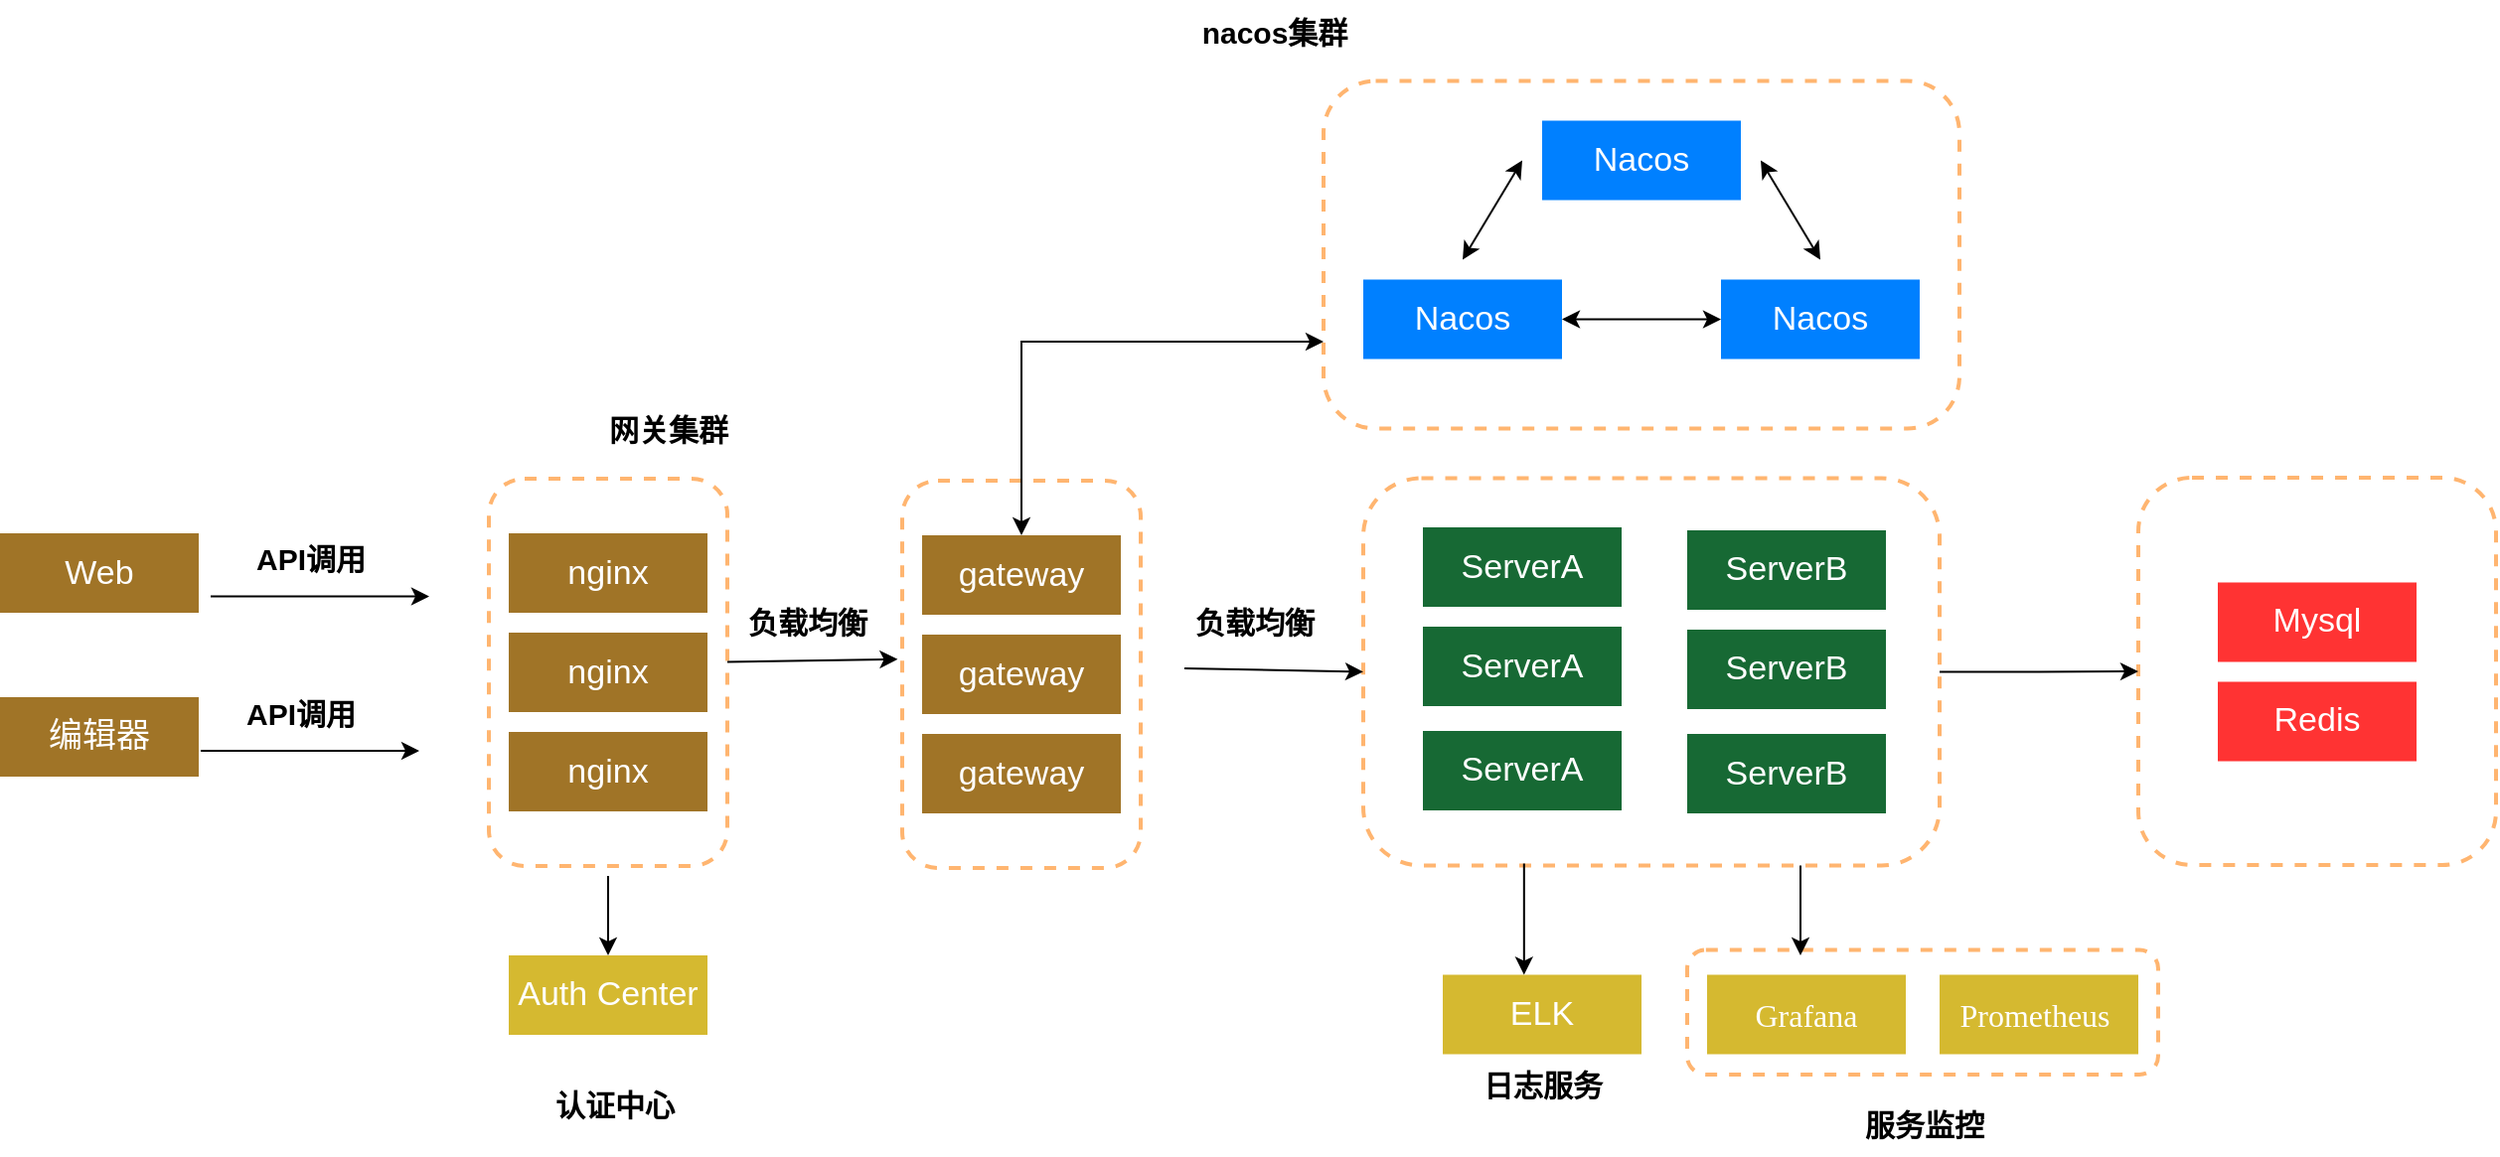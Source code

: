 <mxfile version="24.5.5" type="github">
  <diagram name="第 1 页" id="CDN1awkTx7iHZSeHB25q">
    <mxGraphModel dx="1551" dy="1553" grid="1" gridSize="10" guides="1" tooltips="1" connect="1" arrows="1" fold="1" page="1" pageScale="1" pageWidth="827" pageHeight="1169" math="0" shadow="0">
      <root>
        <mxCell id="0" />
        <mxCell id="1" parent="0" />
        <mxCell id="YpanblVg95gVwMK05n6i-53" value="" style="rounded=1;whiteSpace=wrap;html=1;dashed=1;strokeColor=#FFB570;strokeWidth=2;" vertex="1" parent="1">
          <mxGeometry x="493" y="467.25" width="237" height="62.75" as="geometry" />
        </mxCell>
        <mxCell id="YpanblVg95gVwMK05n6i-47" value="" style="rounded=1;whiteSpace=wrap;html=1;dashed=1;strokeColor=#FFB570;strokeWidth=2;container=0;" vertex="1" parent="1">
          <mxGeometry x="98" y="231" width="120" height="195" as="geometry" />
        </mxCell>
        <mxCell id="YpanblVg95gVwMK05n6i-1" value="" style="rounded=1;whiteSpace=wrap;html=1;dashed=1;strokeColor=#FFB570;strokeWidth=2;" vertex="1" parent="1">
          <mxGeometry x="720" y="229.5" width="180" height="195" as="geometry" />
        </mxCell>
        <mxCell id="YpanblVg95gVwMK05n6i-7" value="" style="endArrow=classic;startArrow=classic;html=1;rounded=0;entryX=0;entryY=0.75;entryDx=0;entryDy=0;" edge="1" parent="1" source="YpanblVg95gVwMK05n6i-4" target="YpanblVg95gVwMK05n6i-18">
          <mxGeometry width="50" height="50" relative="1" as="geometry">
            <mxPoint x="230" y="289.75" as="sourcePoint" />
            <mxPoint x="280" y="239.75" as="targetPoint" />
            <Array as="points">
              <mxPoint x="158" y="161" />
            </Array>
          </mxGeometry>
        </mxCell>
        <mxCell id="YpanblVg95gVwMK05n6i-8" value="" style="endArrow=classic;html=1;rounded=0;" edge="1" parent="1">
          <mxGeometry width="50" height="50" relative="1" as="geometry">
            <mxPoint x="-250" y="289.25" as="sourcePoint" />
            <mxPoint x="-140" y="289.25" as="targetPoint" />
          </mxGeometry>
        </mxCell>
        <mxCell id="YpanblVg95gVwMK05n6i-9" value="API调用" style="text;html=1;align=center;verticalAlign=middle;resizable=0;points=[];autosize=1;strokeColor=none;fillColor=none;strokeWidth=3;fontSize=15;fontStyle=1" vertex="1" parent="1">
          <mxGeometry x="-240" y="254.75" width="80" height="30" as="geometry" />
        </mxCell>
        <mxCell id="YpanblVg95gVwMK05n6i-10" value="网关集群" style="text;html=1;align=center;verticalAlign=middle;resizable=0;points=[];autosize=1;strokeColor=none;fillColor=none;strokeWidth=3;fontSize=15;fontStyle=1" vertex="1" parent="1">
          <mxGeometry x="-60" y="190" width="80" height="30" as="geometry" />
        </mxCell>
        <mxCell id="YpanblVg95gVwMK05n6i-11" value="nacos集群" style="text;html=1;align=center;verticalAlign=middle;resizable=0;points=[];autosize=1;strokeColor=none;fillColor=none;strokeWidth=3;fontSize=15;fontStyle=1" vertex="1" parent="1">
          <mxGeometry x="235" y="-10.25" width="100" height="30" as="geometry" />
        </mxCell>
        <mxCell id="YpanblVg95gVwMK05n6i-12" style="edgeStyle=orthogonalEdgeStyle;rounded=0;orthogonalLoop=1;jettySize=auto;html=1;entryX=0;entryY=0.5;entryDx=0;entryDy=0;" edge="1" parent="1" source="YpanblVg95gVwMK05n6i-13" target="YpanblVg95gVwMK05n6i-1">
          <mxGeometry relative="1" as="geometry" />
        </mxCell>
        <mxCell id="YpanblVg95gVwMK05n6i-13" value="" style="rounded=1;whiteSpace=wrap;html=1;dashed=1;strokeColor=#FFB570;strokeWidth=2;" vertex="1" parent="1">
          <mxGeometry x="330" y="229.75" width="290" height="195" as="geometry" />
        </mxCell>
        <mxCell id="YpanblVg95gVwMK05n6i-14" value="&lt;font color=&quot;#ffffff&quot;&gt;ServerA&lt;/font&gt;" style="rounded=0;whiteSpace=wrap;html=1;fillColor=#176934;fontSize=17;strokeColor=none;" vertex="1" parent="1">
          <mxGeometry x="360" y="254.5" width="100" height="40" as="geometry" />
        </mxCell>
        <mxCell id="YpanblVg95gVwMK05n6i-15" value="&lt;font color=&quot;#ffffff&quot;&gt;ServerA&lt;/font&gt;" style="rounded=0;whiteSpace=wrap;html=1;fillColor=#176934;fontSize=17;strokeColor=none;" vertex="1" parent="1">
          <mxGeometry x="360" y="304.5" width="100" height="40" as="geometry" />
        </mxCell>
        <mxCell id="YpanblVg95gVwMK05n6i-16" value="&lt;font color=&quot;#ffffff&quot;&gt;ServerA&lt;/font&gt;" style="rounded=0;whiteSpace=wrap;html=1;fillColor=#176934;fontSize=17;strokeColor=none;" vertex="1" parent="1">
          <mxGeometry x="360" y="357" width="100" height="40" as="geometry" />
        </mxCell>
        <mxCell id="YpanblVg95gVwMK05n6i-17" value="" style="group" vertex="1" connectable="0" parent="1">
          <mxGeometry x="310" y="29.75" width="320" height="175" as="geometry" />
        </mxCell>
        <mxCell id="YpanblVg95gVwMK05n6i-18" value="" style="rounded=1;whiteSpace=wrap;html=1;dashed=1;strokeColor=#FFB570;strokeWidth=2;" vertex="1" parent="YpanblVg95gVwMK05n6i-17">
          <mxGeometry width="320" height="175" as="geometry" />
        </mxCell>
        <mxCell id="YpanblVg95gVwMK05n6i-19" value="&lt;font color=&quot;#ffffff&quot; style=&quot;font-size: 17px;&quot;&gt;Nacos&lt;/font&gt;" style="rounded=0;whiteSpace=wrap;html=1;fillColor=#0080ff;fontSize=17;strokeColor=none;" vertex="1" parent="YpanblVg95gVwMK05n6i-17">
          <mxGeometry x="110" y="20" width="100" height="40" as="geometry" />
        </mxCell>
        <mxCell id="YpanblVg95gVwMK05n6i-20" value="&lt;font color=&quot;#ffffff&quot; style=&quot;font-size: 17px;&quot;&gt;Nacos&lt;/font&gt;" style="rounded=0;whiteSpace=wrap;html=1;fillColor=#0080ff;fontSize=17;strokeColor=none;" vertex="1" parent="YpanblVg95gVwMK05n6i-17">
          <mxGeometry x="200" y="100" width="100" height="40" as="geometry" />
        </mxCell>
        <mxCell id="YpanblVg95gVwMK05n6i-21" value="&lt;font color=&quot;#ffffff&quot; style=&quot;font-size: 17px;&quot;&gt;Nacos&lt;/font&gt;" style="rounded=0;whiteSpace=wrap;html=1;fillColor=#0080ff;fontSize=17;strokeColor=none;" vertex="1" parent="YpanblVg95gVwMK05n6i-17">
          <mxGeometry x="20" y="100" width="100" height="40" as="geometry" />
        </mxCell>
        <mxCell id="YpanblVg95gVwMK05n6i-22" value="" style="endArrow=classic;startArrow=classic;html=1;rounded=0;" edge="1" parent="YpanblVg95gVwMK05n6i-17">
          <mxGeometry width="50" height="50" relative="1" as="geometry">
            <mxPoint x="70" y="90" as="sourcePoint" />
            <mxPoint x="100" y="40" as="targetPoint" />
          </mxGeometry>
        </mxCell>
        <mxCell id="YpanblVg95gVwMK05n6i-23" value="" style="endArrow=classic;startArrow=classic;html=1;rounded=0;" edge="1" parent="YpanblVg95gVwMK05n6i-17">
          <mxGeometry width="50" height="50" relative="1" as="geometry">
            <mxPoint x="250" y="90" as="sourcePoint" />
            <mxPoint x="220" y="40" as="targetPoint" />
          </mxGeometry>
        </mxCell>
        <mxCell id="YpanblVg95gVwMK05n6i-24" value="" style="endArrow=classic;startArrow=classic;html=1;rounded=0;" edge="1" parent="YpanblVg95gVwMK05n6i-17">
          <mxGeometry width="50" height="50" relative="1" as="geometry">
            <mxPoint x="200" y="120" as="sourcePoint" />
            <mxPoint x="120" y="120" as="targetPoint" />
          </mxGeometry>
        </mxCell>
        <mxCell id="YpanblVg95gVwMK05n6i-25" value="" style="endArrow=classic;html=1;rounded=0;entryX=0;entryY=0.5;entryDx=0;entryDy=0;" edge="1" parent="1" target="YpanblVg95gVwMK05n6i-13">
          <mxGeometry width="50" height="50" relative="1" as="geometry">
            <mxPoint x="240" y="325.5" as="sourcePoint" />
            <mxPoint x="350" y="325.5" as="targetPoint" />
          </mxGeometry>
        </mxCell>
        <mxCell id="YpanblVg95gVwMK05n6i-26" value="&lt;font color=&quot;#ffffff&quot;&gt;Auth Center&lt;/font&gt;" style="rounded=0;whiteSpace=wrap;html=1;fillColor=#d5b930;fontSize=17;strokeColor=none;" vertex="1" parent="1">
          <mxGeometry x="-100" y="470" width="100" height="40" as="geometry" />
        </mxCell>
        <mxCell id="YpanblVg95gVwMK05n6i-27" value="" style="endArrow=classic;html=1;rounded=0;entryX=0.5;entryY=0;entryDx=0;entryDy=0;" edge="1" parent="1" target="YpanblVg95gVwMK05n6i-26">
          <mxGeometry width="50" height="50" relative="1" as="geometry">
            <mxPoint x="-50" y="430" as="sourcePoint" />
            <mxPoint x="-20" y="338" as="targetPoint" />
          </mxGeometry>
        </mxCell>
        <mxCell id="YpanblVg95gVwMK05n6i-28" value="认证中心" style="text;html=1;align=center;verticalAlign=middle;resizable=0;points=[];autosize=1;strokeColor=none;fillColor=none;strokeWidth=3;fontSize=15;fontStyle=1" vertex="1" parent="1">
          <mxGeometry x="-87" y="530" width="80" height="30" as="geometry" />
        </mxCell>
        <mxCell id="YpanblVg95gVwMK05n6i-29" value="&lt;font color=&quot;#ffffff&quot;&gt;ELK&lt;/font&gt;" style="rounded=0;whiteSpace=wrap;html=1;fillColor=#d5b930;fontSize=17;strokeColor=none;" vertex="1" parent="1">
          <mxGeometry x="370" y="479.75" width="100" height="40" as="geometry" />
        </mxCell>
        <mxCell id="YpanblVg95gVwMK05n6i-30" value="" style="endArrow=classic;html=1;rounded=0;exitX=0.279;exitY=0.995;exitDx=0;exitDy=0;exitPerimeter=0;entryX=0.409;entryY=0;entryDx=0;entryDy=0;entryPerimeter=0;" edge="1" parent="1" source="YpanblVg95gVwMK05n6i-13" target="YpanblVg95gVwMK05n6i-29">
          <mxGeometry width="50" height="50" relative="1" as="geometry">
            <mxPoint x="180" y="434.75" as="sourcePoint" />
            <mxPoint x="420" y="479.75" as="targetPoint" />
          </mxGeometry>
        </mxCell>
        <mxCell id="YpanblVg95gVwMK05n6i-31" value="日志服务" style="text;html=1;align=center;verticalAlign=middle;resizable=0;points=[];autosize=1;strokeColor=none;fillColor=none;strokeWidth=3;fontSize=15;fontStyle=1" vertex="1" parent="1">
          <mxGeometry x="380" y="519.75" width="80" height="30" as="geometry" />
        </mxCell>
        <mxCell id="YpanblVg95gVwMK05n6i-32" value="&lt;span style=&quot;font-size:12.0pt;mso-bidi-font-size:&lt;br/&gt;11.0pt;line-height:150%;font-family:&amp;quot;Times New Roman&amp;quot;,serif;mso-fareast-font-family:&lt;br/&gt;宋体;mso-bidi-theme-font:minor-bidi;mso-font-kerning:1.0pt;mso-ansi-language:&lt;br/&gt;EN-US;mso-fareast-language:ZH-CN;mso-bidi-language:AR-SA&quot; lang=&quot;EN-US&quot;&gt;Grafana&lt;/span&gt;" style="rounded=0;whiteSpace=wrap;html=1;fillColor=#d5b930;fontSize=17;strokeColor=none;fontColor=#FFFFFF;" vertex="1" parent="1">
          <mxGeometry x="503" y="479.75" width="100" height="40" as="geometry" />
        </mxCell>
        <mxCell id="YpanblVg95gVwMK05n6i-33" value="" style="endArrow=classic;html=1;rounded=0;exitX=0.279;exitY=0.995;exitDx=0;exitDy=0;exitPerimeter=0;" edge="1" parent="1">
          <mxGeometry width="50" height="50" relative="1" as="geometry">
            <mxPoint x="550" y="424.75" as="sourcePoint" />
            <mxPoint x="550" y="470" as="targetPoint" />
          </mxGeometry>
        </mxCell>
        <mxCell id="YpanblVg95gVwMK05n6i-34" value="服务监控" style="text;html=1;align=center;verticalAlign=middle;resizable=0;points=[];autosize=1;strokeColor=none;fillColor=none;strokeWidth=3;fontSize=15;fontStyle=1" vertex="1" parent="1">
          <mxGeometry x="571.5" y="540" width="80" height="30" as="geometry" />
        </mxCell>
        <mxCell id="YpanblVg95gVwMK05n6i-35" value="&lt;font color=&quot;#ffffff&quot;&gt;Mysql&lt;/font&gt;" style="rounded=0;whiteSpace=wrap;html=1;fillColor=#FF3333;fontSize=17;strokeColor=none;" vertex="1" parent="1">
          <mxGeometry x="760" y="282.25" width="100" height="40" as="geometry" />
        </mxCell>
        <mxCell id="YpanblVg95gVwMK05n6i-36" value="&lt;font color=&quot;#ffffff&quot;&gt;Redis&lt;/font&gt;" style="rounded=0;whiteSpace=wrap;html=1;fillColor=#FF3333;fontSize=17;strokeColor=none;" vertex="1" parent="1">
          <mxGeometry x="760" y="332.25" width="100" height="40" as="geometry" />
        </mxCell>
        <mxCell id="YpanblVg95gVwMK05n6i-37" value="&lt;font color=&quot;#ffffff&quot;&gt;ServerB&lt;/font&gt;" style="rounded=0;whiteSpace=wrap;html=1;fillColor=#176934;fontSize=17;strokeColor=none;" vertex="1" parent="1">
          <mxGeometry x="493" y="256" width="100" height="40" as="geometry" />
        </mxCell>
        <mxCell id="YpanblVg95gVwMK05n6i-38" value="&lt;font color=&quot;#ffffff&quot;&gt;ServerB&lt;/font&gt;" style="rounded=0;whiteSpace=wrap;html=1;fillColor=#176934;fontSize=17;strokeColor=none;" vertex="1" parent="1">
          <mxGeometry x="493" y="306" width="100" height="40" as="geometry" />
        </mxCell>
        <mxCell id="YpanblVg95gVwMK05n6i-39" value="&lt;font color=&quot;#ffffff&quot;&gt;ServerB&lt;/font&gt;" style="rounded=0;whiteSpace=wrap;html=1;fillColor=#176934;fontSize=17;strokeColor=none;" vertex="1" parent="1">
          <mxGeometry x="493" y="358.5" width="100" height="40" as="geometry" />
        </mxCell>
        <mxCell id="YpanblVg95gVwMK05n6i-3" value="" style="rounded=1;whiteSpace=wrap;html=1;dashed=1;strokeColor=#FFB570;strokeWidth=2;container=0;" vertex="1" parent="1">
          <mxGeometry x="-110" y="230" width="120" height="195" as="geometry" />
        </mxCell>
        <mxCell id="YpanblVg95gVwMK05n6i-4" value="&lt;font color=&quot;#ffffff&quot;&gt;gateway&lt;/font&gt;" style="rounded=0;whiteSpace=wrap;html=1;fillColor=#a07427;fontSize=17;strokeColor=none;container=0;" vertex="1" parent="1">
          <mxGeometry x="108" y="258.5" width="100" height="40" as="geometry" />
        </mxCell>
        <mxCell id="YpanblVg95gVwMK05n6i-5" value="&lt;font color=&quot;#ffffff&quot;&gt;gateway&lt;/font&gt;" style="rounded=0;whiteSpace=wrap;html=1;fillColor=#a07427;fontSize=17;strokeColor=none;container=0;" vertex="1" parent="1">
          <mxGeometry x="108" y="308.5" width="100" height="40" as="geometry" />
        </mxCell>
        <mxCell id="YpanblVg95gVwMK05n6i-6" value="&lt;font color=&quot;#ffffff&quot;&gt;gateway&lt;/font&gt;" style="rounded=0;whiteSpace=wrap;html=1;fillColor=#a07427;fontSize=17;strokeColor=none;container=0;" vertex="1" parent="1">
          <mxGeometry x="108" y="358.5" width="100" height="40" as="geometry" />
        </mxCell>
        <mxCell id="YpanblVg95gVwMK05n6i-40" value="&lt;font color=&quot;#ffffff&quot;&gt;nginx&lt;/font&gt;" style="rounded=0;whiteSpace=wrap;html=1;fillColor=#a07427;fontSize=17;strokeColor=none;container=0;" vertex="1" parent="1">
          <mxGeometry x="-100" y="257.5" width="100" height="40" as="geometry" />
        </mxCell>
        <mxCell id="YpanblVg95gVwMK05n6i-41" value="&lt;span style=&quot;color: rgb(255, 255, 255);&quot;&gt;nginx&lt;/span&gt;" style="rounded=0;whiteSpace=wrap;html=1;fillColor=#a07427;fontSize=17;strokeColor=none;container=0;" vertex="1" parent="1">
          <mxGeometry x="-100" y="307.5" width="100" height="40" as="geometry" />
        </mxCell>
        <mxCell id="YpanblVg95gVwMK05n6i-42" value="&lt;span style=&quot;color: rgb(255, 255, 255);&quot;&gt;nginx&lt;/span&gt;" style="rounded=0;whiteSpace=wrap;html=1;fillColor=#a07427;fontSize=17;strokeColor=none;container=0;" vertex="1" parent="1">
          <mxGeometry x="-100" y="357.5" width="100" height="40" as="geometry" />
        </mxCell>
        <mxCell id="YpanblVg95gVwMK05n6i-43" value="&lt;font color=&quot;#ffffff&quot;&gt;Web&lt;/font&gt;" style="rounded=0;whiteSpace=wrap;html=1;fillColor=#a07427;fontSize=17;strokeColor=none;container=0;" vertex="1" parent="1">
          <mxGeometry x="-356" y="257.5" width="100" height="40" as="geometry" />
        </mxCell>
        <mxCell id="YpanblVg95gVwMK05n6i-44" value="&lt;font color=&quot;#ffffff&quot;&gt;编辑器&lt;/font&gt;" style="rounded=0;whiteSpace=wrap;html=1;fillColor=#a07427;fontSize=17;strokeColor=none;container=0;" vertex="1" parent="1">
          <mxGeometry x="-356" y="340" width="100" height="40" as="geometry" />
        </mxCell>
        <mxCell id="YpanblVg95gVwMK05n6i-45" value="" style="endArrow=classic;html=1;rounded=0;" edge="1" parent="1">
          <mxGeometry width="50" height="50" relative="1" as="geometry">
            <mxPoint x="-255" y="367" as="sourcePoint" />
            <mxPoint x="-145" y="367" as="targetPoint" />
          </mxGeometry>
        </mxCell>
        <mxCell id="YpanblVg95gVwMK05n6i-46" value="API调用" style="text;html=1;align=center;verticalAlign=middle;resizable=0;points=[];autosize=1;strokeColor=none;fillColor=none;strokeWidth=3;fontSize=15;fontStyle=1" vertex="1" parent="1">
          <mxGeometry x="-245" y="332.5" width="80" height="30" as="geometry" />
        </mxCell>
        <mxCell id="YpanblVg95gVwMK05n6i-48" value="" style="endArrow=classic;html=1;rounded=0;entryX=-0.019;entryY=0.461;entryDx=0;entryDy=0;entryPerimeter=0;" edge="1" parent="1" target="YpanblVg95gVwMK05n6i-47">
          <mxGeometry width="50" height="50" relative="1" as="geometry">
            <mxPoint x="10" y="322.25" as="sourcePoint" />
            <mxPoint x="100" y="320" as="targetPoint" />
          </mxGeometry>
        </mxCell>
        <mxCell id="YpanblVg95gVwMK05n6i-50" value="负载均衡" style="text;html=1;align=center;verticalAlign=middle;resizable=0;points=[];autosize=1;strokeColor=none;fillColor=none;strokeWidth=3;fontSize=15;fontStyle=1" vertex="1" parent="1">
          <mxGeometry x="10" y="287.25" width="80" height="30" as="geometry" />
        </mxCell>
        <mxCell id="YpanblVg95gVwMK05n6i-51" value="负载均衡" style="text;html=1;align=center;verticalAlign=middle;resizable=0;points=[];autosize=1;strokeColor=none;fillColor=none;strokeWidth=3;fontSize=15;fontStyle=1" vertex="1" parent="1">
          <mxGeometry x="235" y="287.25" width="80" height="30" as="geometry" />
        </mxCell>
        <mxCell id="YpanblVg95gVwMK05n6i-52" value="&lt;span lang=&quot;EN-US&quot; style=&quot;font-size:12.0pt;mso-bidi-font-size:&lt;br/&gt;11.0pt;line-height:150%;font-family:&amp;quot;Times New Roman&amp;quot;,serif;mso-fareast-font-family:&lt;br/&gt;宋体;mso-bidi-theme-font:minor-bidi;mso-font-kerning:1.0pt;mso-ansi-language:&lt;br/&gt;EN-US;mso-fareast-language:ZH-CN;mso-bidi-language:AR-SA&quot;&gt;Prometheus&amp;nbsp;&lt;/span&gt;" style="rounded=0;whiteSpace=wrap;html=1;fillColor=#d5b930;fontSize=17;strokeColor=none;fontColor=#FFFFFF;" vertex="1" parent="1">
          <mxGeometry x="620" y="479.75" width="100" height="40" as="geometry" />
        </mxCell>
      </root>
    </mxGraphModel>
  </diagram>
</mxfile>
